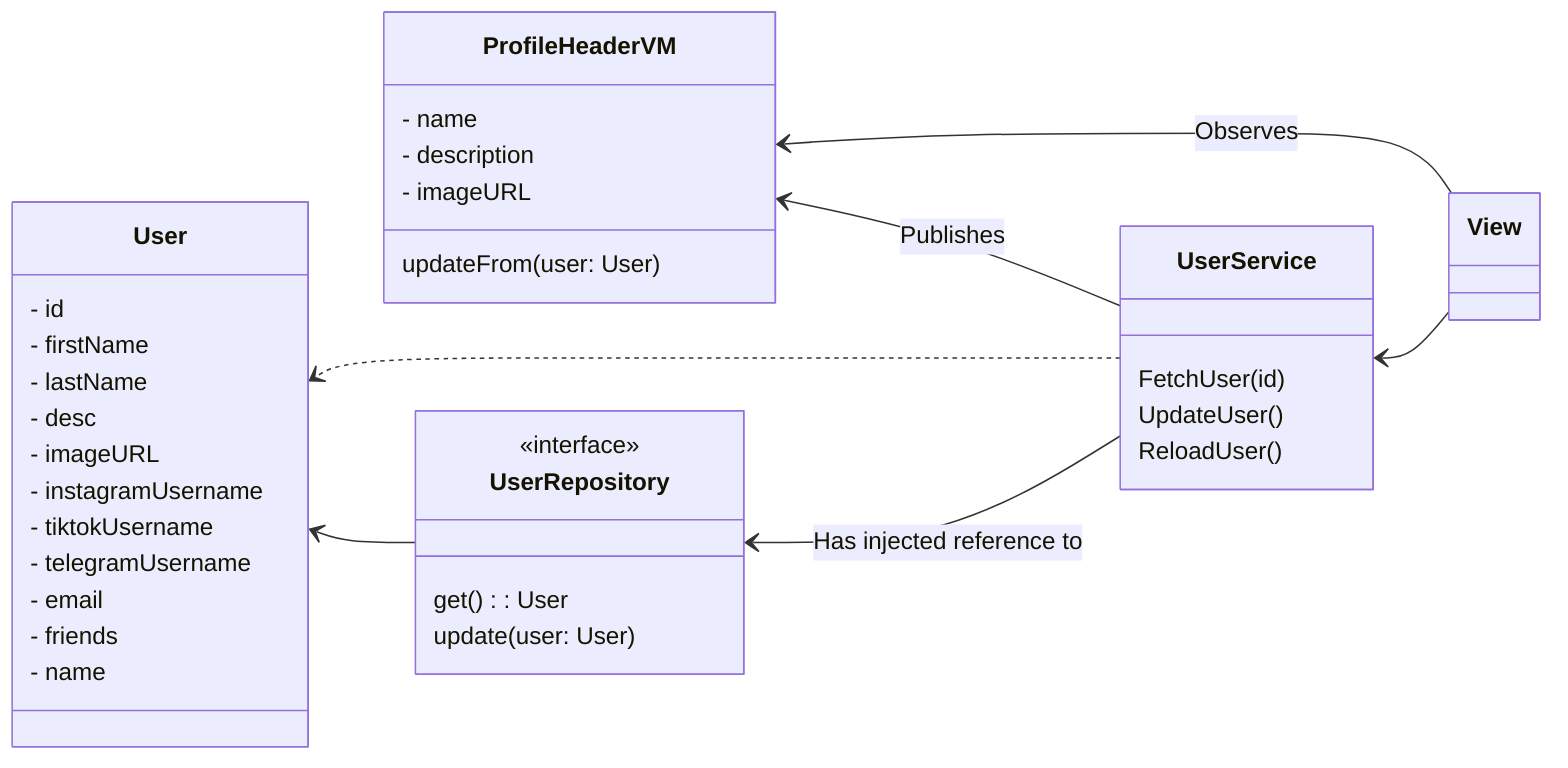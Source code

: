classDiagram
    direction RL
    
    View --> ProfileHeaderVM: Observes
    View --> UserService
    UserService ..> User
    UserRepository --> User
    UserService --> ProfileHeaderVM: Publishes
    UserService --> UserRepository: Has injected reference to

    
    class View { }
    class ProfileHeaderVM {
        - name
        - description
        - imageURL
        updateFrom(user: User)
    }
    class User {
        - id
        - firstName
        - lastName
        - desc
        - imageURL
        - instagramUsername
        - tiktokUsername
        - telegramUsername
        - email
        - friends
        - name
    }
    class UserService {
        FetchUser(id)
        UpdateUser()
        ReloadUser()
    }
    class UserRepository {
        <<interface>>
        get(): User
        update(user: User)
    }